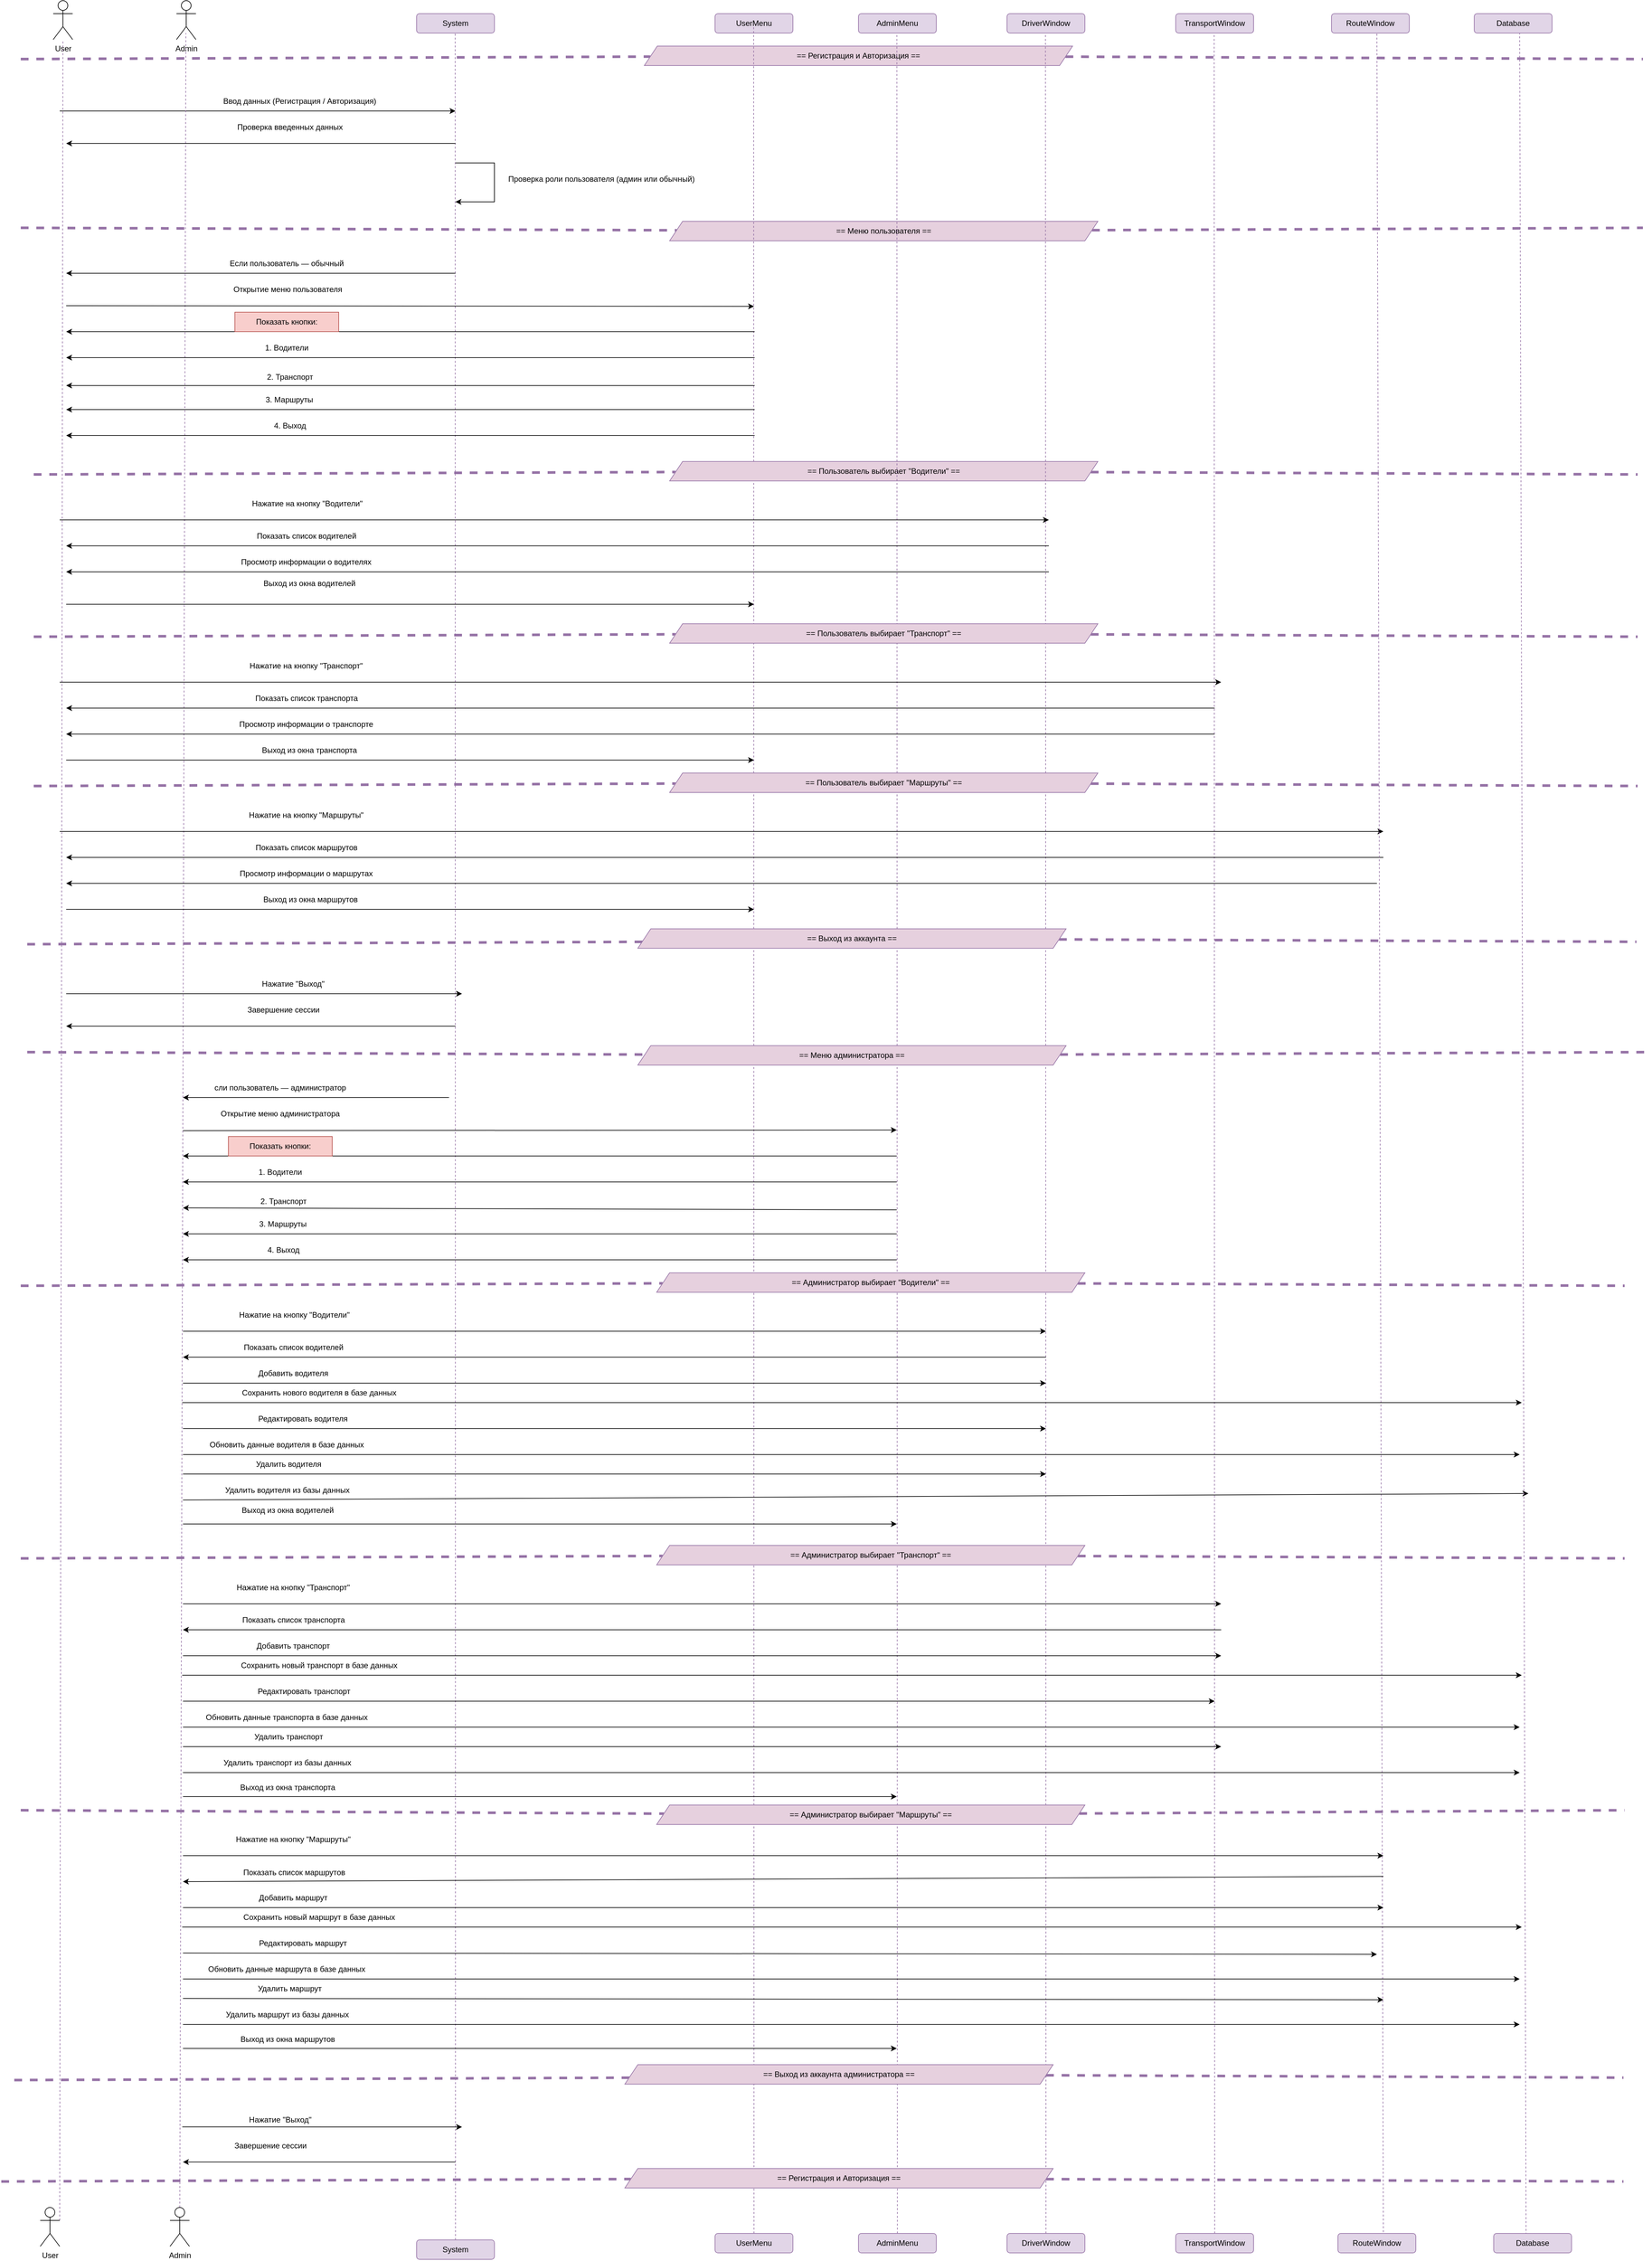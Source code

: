 <mxfile version="26.0.15">
  <diagram name="Страница — 1" id="p9aGxCSqjptMdr50f675">
    <mxGraphModel dx="4732" dy="3699" grid="1" gridSize="10" guides="1" tooltips="1" connect="1" arrows="1" fold="1" page="1" pageScale="1" pageWidth="827" pageHeight="1169" math="0" shadow="0">
      <root>
        <mxCell id="0" />
        <mxCell id="1" parent="0" />
        <mxCell id="tPsQbabGo925ckdTW9Yo-2" value="" style="endArrow=none;dashed=1;html=1;rounded=0;fillColor=#e1d5e7;strokeColor=#9673a6;strokeWidth=4;" edge="1" parent="1" source="tPsQbabGo925ckdTW9Yo-13">
          <mxGeometry width="50" height="50" relative="1" as="geometry">
            <mxPoint x="-50" y="80" as="sourcePoint" />
            <mxPoint x="2450" y="80" as="targetPoint" />
          </mxGeometry>
        </mxCell>
        <mxCell id="tPsQbabGo925ckdTW9Yo-3" value="User" style="shape=umlActor;verticalLabelPosition=bottom;verticalAlign=top;html=1;outlineConnect=0;" vertex="1" parent="1">
          <mxGeometry y="-10" width="30" height="60" as="geometry" />
        </mxCell>
        <mxCell id="tPsQbabGo925ckdTW9Yo-4" value="Admin" style="shape=umlActor;verticalLabelPosition=bottom;verticalAlign=top;html=1;outlineConnect=0;" vertex="1" parent="1">
          <mxGeometry x="190" y="-10" width="30" height="60" as="geometry" />
        </mxCell>
        <mxCell id="tPsQbabGo925ckdTW9Yo-5" value="System" style="rounded=1;whiteSpace=wrap;html=1;fillColor=#e1d5e7;strokeColor=#9673a6;" vertex="1" parent="1">
          <mxGeometry x="560" y="10" width="120" height="30" as="geometry" />
        </mxCell>
        <mxCell id="tPsQbabGo925ckdTW9Yo-6" value="RouteWindow" style="rounded=1;whiteSpace=wrap;html=1;fillColor=#e1d5e7;strokeColor=#9673a6;" vertex="1" parent="1">
          <mxGeometry x="1970" y="10" width="120" height="30" as="geometry" />
        </mxCell>
        <mxCell id="tPsQbabGo925ckdTW9Yo-7" value="Database" style="rounded=1;whiteSpace=wrap;html=1;fillColor=#e1d5e7;strokeColor=#9673a6;" vertex="1" parent="1">
          <mxGeometry x="2190" y="10" width="120" height="30" as="geometry" />
        </mxCell>
        <mxCell id="tPsQbabGo925ckdTW9Yo-8" value="TransportWindow" style="rounded=1;whiteSpace=wrap;html=1;fillColor=#e1d5e7;strokeColor=#9673a6;" vertex="1" parent="1">
          <mxGeometry x="1730" y="10" width="120" height="30" as="geometry" />
        </mxCell>
        <mxCell id="tPsQbabGo925ckdTW9Yo-9" value="DriverWindow" style="rounded=1;whiteSpace=wrap;html=1;fillColor=#e1d5e7;strokeColor=#9673a6;" vertex="1" parent="1">
          <mxGeometry x="1470" y="10" width="120" height="30" as="geometry" />
        </mxCell>
        <mxCell id="tPsQbabGo925ckdTW9Yo-10" value="AdminMenu" style="rounded=1;whiteSpace=wrap;html=1;fillColor=#e1d5e7;strokeColor=#9673a6;" vertex="1" parent="1">
          <mxGeometry x="1241" y="10" width="120" height="30" as="geometry" />
        </mxCell>
        <mxCell id="tPsQbabGo925ckdTW9Yo-11" value="UserMenu" style="rounded=1;whiteSpace=wrap;html=1;fillColor=#e1d5e7;strokeColor=#9673a6;" vertex="1" parent="1">
          <mxGeometry x="1020" y="10" width="120" height="30" as="geometry" />
        </mxCell>
        <mxCell id="tPsQbabGo925ckdTW9Yo-14" value="" style="endArrow=none;dashed=1;html=1;rounded=0;fillColor=#e1d5e7;strokeColor=#9673a6;strokeWidth=4;" edge="1" parent="1" target="tPsQbabGo925ckdTW9Yo-13">
          <mxGeometry width="50" height="50" relative="1" as="geometry">
            <mxPoint x="-50" y="80" as="sourcePoint" />
            <mxPoint x="2450" y="80" as="targetPoint" />
          </mxGeometry>
        </mxCell>
        <mxCell id="tPsQbabGo925ckdTW9Yo-13" value="&lt;div&gt;&lt;span style=&quot;background-color: transparent; color: light-dark(rgb(0, 0, 0), rgb(255, 255, 255));&quot;&gt;== Регистрация и Авторизация ==&lt;/span&gt;&lt;/div&gt;" style="shape=parallelogram;perimeter=parallelogramPerimeter;whiteSpace=wrap;html=1;fixedSize=1;fillColor=#E6D0DE;strokeColor=#9673a6;" vertex="1" parent="1">
          <mxGeometry x="911" y="60" width="660" height="30" as="geometry" />
        </mxCell>
        <mxCell id="tPsQbabGo925ckdTW9Yo-15" value="" style="endArrow=classic;html=1;rounded=0;" edge="1" parent="1">
          <mxGeometry width="50" height="50" relative="1" as="geometry">
            <mxPoint x="10" y="160" as="sourcePoint" />
            <mxPoint x="620" y="160" as="targetPoint" />
          </mxGeometry>
        </mxCell>
        <mxCell id="tPsQbabGo925ckdTW9Yo-16" value="Ввод данных (Регистрация / Авторизация)" style="text;html=1;align=center;verticalAlign=middle;whiteSpace=wrap;rounded=0;" vertex="1" parent="1">
          <mxGeometry x="220" y="130" width="320" height="30" as="geometry" />
        </mxCell>
        <mxCell id="tPsQbabGo925ckdTW9Yo-17" value="" style="endArrow=none;dashed=1;html=1;rounded=0;strokeWidth=1;fillColor=#e1d5e7;strokeColor=#9673a6;exitX=1;exitY=0.333;exitDx=0;exitDy=0;exitPerimeter=0;" edge="1" parent="1" source="tPsQbabGo925ckdTW9Yo-192" target="tPsQbabGo925ckdTW9Yo-3">
          <mxGeometry width="50" height="50" relative="1" as="geometry">
            <mxPoint x="15" y="2240" as="sourcePoint" />
            <mxPoint x="10" y="110" as="targetPoint" />
          </mxGeometry>
        </mxCell>
        <mxCell id="tPsQbabGo925ckdTW9Yo-18" value="" style="endArrow=none;dashed=1;html=1;rounded=0;strokeWidth=1;fillColor=#e1d5e7;strokeColor=#9673a6;" edge="1" parent="1" source="tPsQbabGo925ckdTW9Yo-193">
          <mxGeometry width="50" height="50" relative="1" as="geometry">
            <mxPoint x="200" y="3311.818" as="sourcePoint" />
            <mxPoint x="204.5" y="40" as="targetPoint" />
          </mxGeometry>
        </mxCell>
        <mxCell id="tPsQbabGo925ckdTW9Yo-19" value="" style="endArrow=none;dashed=1;html=1;rounded=0;strokeWidth=1;fillColor=#e1d5e7;strokeColor=#9673a6;exitX=0.5;exitY=1;exitDx=0;exitDy=0;" edge="1" parent="1" source="tPsQbabGo925ckdTW9Yo-194">
          <mxGeometry width="50" height="50" relative="1" as="geometry">
            <mxPoint x="620" y="3542.727" as="sourcePoint" />
            <mxPoint x="619.5" y="40" as="targetPoint" />
          </mxGeometry>
        </mxCell>
        <mxCell id="tPsQbabGo925ckdTW9Yo-20" value="" style="endArrow=classic;html=1;rounded=0;" edge="1" parent="1">
          <mxGeometry width="50" height="50" relative="1" as="geometry">
            <mxPoint x="620" y="210" as="sourcePoint" />
            <mxPoint x="20" y="210" as="targetPoint" />
          </mxGeometry>
        </mxCell>
        <mxCell id="tPsQbabGo925ckdTW9Yo-21" value="Проверка введенных данных" style="text;html=1;align=center;verticalAlign=middle;whiteSpace=wrap;rounded=0;" vertex="1" parent="1">
          <mxGeometry x="250" y="170" width="230" height="30" as="geometry" />
        </mxCell>
        <mxCell id="tPsQbabGo925ckdTW9Yo-22" value="" style="endArrow=classic;html=1;rounded=0;" edge="1" parent="1">
          <mxGeometry width="50" height="50" relative="1" as="geometry">
            <mxPoint x="620" y="240" as="sourcePoint" />
            <mxPoint x="620" y="300" as="targetPoint" />
            <Array as="points">
              <mxPoint x="680" y="240" />
              <mxPoint x="680" y="300" />
            </Array>
          </mxGeometry>
        </mxCell>
        <mxCell id="tPsQbabGo925ckdTW9Yo-23" value="Проверка роли пользователя (админ или обычный)" style="text;html=1;align=center;verticalAlign=middle;whiteSpace=wrap;rounded=0;" vertex="1" parent="1">
          <mxGeometry x="680" y="250" width="330" height="30" as="geometry" />
        </mxCell>
        <mxCell id="tPsQbabGo925ckdTW9Yo-24" value="" style="endArrow=none;dashed=1;html=1;rounded=0;fillColor=#e1d5e7;strokeColor=#9673a6;strokeWidth=4;" edge="1" parent="1" source="tPsQbabGo925ckdTW9Yo-25">
          <mxGeometry width="50" height="50" relative="1" as="geometry">
            <mxPoint x="-50" y="340" as="sourcePoint" />
            <mxPoint x="2450" y="340" as="targetPoint" />
          </mxGeometry>
        </mxCell>
        <mxCell id="tPsQbabGo925ckdTW9Yo-27" value="" style="endArrow=none;dashed=1;html=1;rounded=0;fillColor=#e1d5e7;strokeColor=#9673a6;strokeWidth=4;" edge="1" parent="1" target="tPsQbabGo925ckdTW9Yo-25">
          <mxGeometry width="50" height="50" relative="1" as="geometry">
            <mxPoint x="-50" y="340" as="sourcePoint" />
            <mxPoint x="2450" y="340" as="targetPoint" />
          </mxGeometry>
        </mxCell>
        <mxCell id="tPsQbabGo925ckdTW9Yo-25" value="== Меню пользователя ==" style="shape=parallelogram;perimeter=parallelogramPerimeter;whiteSpace=wrap;html=1;fixedSize=1;fillColor=#E6D0DE;strokeColor=#9673a6;" vertex="1" parent="1">
          <mxGeometry x="950" y="330" width="660" height="30" as="geometry" />
        </mxCell>
        <mxCell id="tPsQbabGo925ckdTW9Yo-28" value="Если пользователь — обычный" style="text;html=1;align=center;verticalAlign=middle;whiteSpace=wrap;rounded=0;" vertex="1" parent="1">
          <mxGeometry x="250" y="380" width="220" height="30" as="geometry" />
        </mxCell>
        <mxCell id="tPsQbabGo925ckdTW9Yo-29" value="" style="endArrow=classic;html=1;rounded=0;" edge="1" parent="1">
          <mxGeometry width="50" height="50" relative="1" as="geometry">
            <mxPoint x="620" y="410" as="sourcePoint" />
            <mxPoint x="20" y="410" as="targetPoint" />
          </mxGeometry>
        </mxCell>
        <mxCell id="tPsQbabGo925ckdTW9Yo-30" value="" style="endArrow=classic;html=1;rounded=0;" edge="1" parent="1">
          <mxGeometry width="50" height="50" relative="1" as="geometry">
            <mxPoint x="20" y="460" as="sourcePoint" />
            <mxPoint x="1080" y="461" as="targetPoint" />
          </mxGeometry>
        </mxCell>
        <mxCell id="tPsQbabGo925ckdTW9Yo-31" value="" style="endArrow=none;dashed=1;html=1;rounded=0;strokeWidth=1;fillColor=#e1d5e7;strokeColor=#9673a6;" edge="1" parent="1" source="tPsQbabGo925ckdTW9Yo-200">
          <mxGeometry width="50" height="50" relative="1" as="geometry">
            <mxPoint x="1080" y="4163.636" as="sourcePoint" />
            <mxPoint x="1079.5" y="30" as="targetPoint" />
          </mxGeometry>
        </mxCell>
        <mxCell id="tPsQbabGo925ckdTW9Yo-32" value="&amp;nbsp;Открытие меню пользователя" style="text;html=1;align=center;verticalAlign=middle;whiteSpace=wrap;rounded=0;" vertex="1" parent="1">
          <mxGeometry x="240" y="420" width="240" height="30" as="geometry" />
        </mxCell>
        <mxCell id="tPsQbabGo925ckdTW9Yo-33" value="" style="endArrow=classic;html=1;rounded=0;" edge="1" parent="1">
          <mxGeometry width="50" height="50" relative="1" as="geometry">
            <mxPoint x="1081" y="500" as="sourcePoint" />
            <mxPoint x="20" y="500" as="targetPoint" />
          </mxGeometry>
        </mxCell>
        <mxCell id="tPsQbabGo925ckdTW9Yo-34" value="" style="endArrow=classic;html=1;rounded=0;" edge="1" parent="1">
          <mxGeometry width="50" height="50" relative="1" as="geometry">
            <mxPoint x="1081" y="540" as="sourcePoint" />
            <mxPoint x="20" y="540" as="targetPoint" />
          </mxGeometry>
        </mxCell>
        <mxCell id="tPsQbabGo925ckdTW9Yo-35" value="" style="endArrow=classic;html=1;rounded=0;" edge="1" parent="1">
          <mxGeometry width="50" height="50" relative="1" as="geometry">
            <mxPoint x="1081" y="583" as="sourcePoint" />
            <mxPoint x="20" y="583" as="targetPoint" />
          </mxGeometry>
        </mxCell>
        <mxCell id="tPsQbabGo925ckdTW9Yo-36" value="" style="endArrow=classic;html=1;rounded=0;" edge="1" parent="1">
          <mxGeometry width="50" height="50" relative="1" as="geometry">
            <mxPoint x="1081" y="620" as="sourcePoint" />
            <mxPoint x="20" y="620" as="targetPoint" />
          </mxGeometry>
        </mxCell>
        <mxCell id="tPsQbabGo925ckdTW9Yo-37" value="" style="endArrow=classic;html=1;rounded=0;" edge="1" parent="1">
          <mxGeometry width="50" height="50" relative="1" as="geometry">
            <mxPoint x="1081" y="660" as="sourcePoint" />
            <mxPoint x="20" y="660" as="targetPoint" />
          </mxGeometry>
        </mxCell>
        <mxCell id="tPsQbabGo925ckdTW9Yo-38" value="Показать кнопки:" style="text;html=1;align=center;verticalAlign=middle;whiteSpace=wrap;rounded=0;fillColor=#f8cecc;strokeColor=#b85450;" vertex="1" parent="1">
          <mxGeometry x="280" y="470" width="160" height="30" as="geometry" />
        </mxCell>
        <mxCell id="tPsQbabGo925ckdTW9Yo-39" value="1. Водители" style="text;html=1;align=center;verticalAlign=middle;whiteSpace=wrap;rounded=0;" vertex="1" parent="1">
          <mxGeometry x="295" y="510" width="130" height="30" as="geometry" />
        </mxCell>
        <mxCell id="tPsQbabGo925ckdTW9Yo-40" value="2. Транспорт" style="text;html=1;align=center;verticalAlign=middle;whiteSpace=wrap;rounded=0;" vertex="1" parent="1">
          <mxGeometry x="305" y="555" width="120" height="30" as="geometry" />
        </mxCell>
        <mxCell id="tPsQbabGo925ckdTW9Yo-41" value="3. Маршруты" style="text;html=1;align=center;verticalAlign=middle;whiteSpace=wrap;rounded=0;" vertex="1" parent="1">
          <mxGeometry x="314" y="590" width="100" height="30" as="geometry" />
        </mxCell>
        <mxCell id="tPsQbabGo925ckdTW9Yo-42" value="4. Выход" style="text;html=1;align=center;verticalAlign=middle;whiteSpace=wrap;rounded=0;" vertex="1" parent="1">
          <mxGeometry x="315" y="630" width="100" height="30" as="geometry" />
        </mxCell>
        <mxCell id="tPsQbabGo925ckdTW9Yo-43" value="" style="endArrow=none;dashed=1;html=1;rounded=0;fillColor=#e1d5e7;strokeColor=#9673a6;strokeWidth=4;" edge="1" parent="1" source="tPsQbabGo925ckdTW9Yo-44">
          <mxGeometry width="50" height="50" relative="1" as="geometry">
            <mxPoint x="-30" y="720" as="sourcePoint" />
            <mxPoint x="2441.818" y="720" as="targetPoint" />
          </mxGeometry>
        </mxCell>
        <mxCell id="tPsQbabGo925ckdTW9Yo-45" value="" style="endArrow=none;dashed=1;html=1;rounded=0;fillColor=#e1d5e7;strokeColor=#9673a6;strokeWidth=4;" edge="1" parent="1" target="tPsQbabGo925ckdTW9Yo-44">
          <mxGeometry width="50" height="50" relative="1" as="geometry">
            <mxPoint x="-30" y="720" as="sourcePoint" />
            <mxPoint x="2441.818" y="720" as="targetPoint" />
          </mxGeometry>
        </mxCell>
        <mxCell id="tPsQbabGo925ckdTW9Yo-44" value="== Пользователь выбирает &quot;Водители&quot; ==" style="shape=parallelogram;perimeter=parallelogramPerimeter;whiteSpace=wrap;html=1;fixedSize=1;fillColor=#E6D0DE;strokeColor=#9673a6;" vertex="1" parent="1">
          <mxGeometry x="950" y="700" width="660" height="30" as="geometry" />
        </mxCell>
        <mxCell id="tPsQbabGo925ckdTW9Yo-46" value="" style="endArrow=none;dashed=1;html=1;rounded=0;strokeWidth=1;fillColor=#e1d5e7;strokeColor=#9673a6;" edge="1" parent="1" source="tPsQbabGo925ckdTW9Yo-198">
          <mxGeometry width="50" height="50" relative="1" as="geometry">
            <mxPoint x="1529" y="3460" as="sourcePoint" />
            <mxPoint x="1529.23" y="40" as="targetPoint" />
          </mxGeometry>
        </mxCell>
        <mxCell id="tPsQbabGo925ckdTW9Yo-47" value="" style="endArrow=none;dashed=1;html=1;rounded=0;strokeWidth=1;fillColor=#e1d5e7;strokeColor=#9673a6;" edge="1" parent="1" source="tPsQbabGo925ckdTW9Yo-199">
          <mxGeometry width="50" height="50" relative="1" as="geometry">
            <mxPoint x="1300" y="3450" as="sourcePoint" />
            <mxPoint x="1300.23" y="40" as="targetPoint" />
          </mxGeometry>
        </mxCell>
        <mxCell id="tPsQbabGo925ckdTW9Yo-48" value="" style="endArrow=none;dashed=1;html=1;rounded=0;strokeWidth=1;fillColor=#e1d5e7;strokeColor=#9673a6;" edge="1" parent="1" source="tPsQbabGo925ckdTW9Yo-197">
          <mxGeometry width="50" height="50" relative="1" as="geometry">
            <mxPoint x="1800" y="3434" as="sourcePoint" />
            <mxPoint x="1789.23" y="40" as="targetPoint" />
          </mxGeometry>
        </mxCell>
        <mxCell id="tPsQbabGo925ckdTW9Yo-49" value="" style="endArrow=classic;html=1;rounded=0;" edge="1" parent="1">
          <mxGeometry width="50" height="50" relative="1" as="geometry">
            <mxPoint x="10" y="790" as="sourcePoint" />
            <mxPoint x="1534.444" y="790" as="targetPoint" />
          </mxGeometry>
        </mxCell>
        <mxCell id="tPsQbabGo925ckdTW9Yo-50" value="&amp;nbsp;Нажатие на кнопку &quot;Водители&quot;" style="text;html=1;align=center;verticalAlign=middle;whiteSpace=wrap;rounded=0;" vertex="1" parent="1">
          <mxGeometry x="280" y="750" width="220" height="30" as="geometry" />
        </mxCell>
        <mxCell id="tPsQbabGo925ckdTW9Yo-52" value="" style="endArrow=classic;html=1;rounded=0;" edge="1" parent="1">
          <mxGeometry width="50" height="50" relative="1" as="geometry">
            <mxPoint x="1534.444" y="830" as="sourcePoint" />
            <mxPoint x="20" y="830" as="targetPoint" />
          </mxGeometry>
        </mxCell>
        <mxCell id="tPsQbabGo925ckdTW9Yo-53" value="" style="endArrow=classic;html=1;rounded=0;" edge="1" parent="1">
          <mxGeometry width="50" height="50" relative="1" as="geometry">
            <mxPoint x="1534.444" y="870" as="sourcePoint" />
            <mxPoint x="20" y="870" as="targetPoint" />
          </mxGeometry>
        </mxCell>
        <mxCell id="tPsQbabGo925ckdTW9Yo-54" value="Показать список водителей" style="text;html=1;align=center;verticalAlign=middle;whiteSpace=wrap;rounded=0;" vertex="1" parent="1">
          <mxGeometry x="297.5" y="800" width="185" height="30" as="geometry" />
        </mxCell>
        <mxCell id="tPsQbabGo925ckdTW9Yo-55" value="Просмотр информации о водителях" style="text;html=1;align=center;verticalAlign=middle;whiteSpace=wrap;rounded=0;" vertex="1" parent="1">
          <mxGeometry x="251.25" y="840" width="277.5" height="30" as="geometry" />
        </mxCell>
        <mxCell id="tPsQbabGo925ckdTW9Yo-56" value="" style="endArrow=classic;html=1;rounded=0;" edge="1" parent="1">
          <mxGeometry width="50" height="50" relative="1" as="geometry">
            <mxPoint x="20" y="920" as="sourcePoint" />
            <mxPoint x="1080" y="920" as="targetPoint" />
          </mxGeometry>
        </mxCell>
        <mxCell id="tPsQbabGo925ckdTW9Yo-57" value="&lt;div&gt;Выход из окна водителей&lt;/div&gt;&lt;div&gt;&lt;br&gt;&lt;/div&gt;" style="text;html=1;align=center;verticalAlign=middle;whiteSpace=wrap;rounded=0;" vertex="1" parent="1">
          <mxGeometry x="310" y="880" width="170" height="30" as="geometry" />
        </mxCell>
        <mxCell id="tPsQbabGo925ckdTW9Yo-58" value="" style="endArrow=none;dashed=1;html=1;rounded=0;fillColor=#e1d5e7;strokeColor=#9673a6;strokeWidth=4;" edge="1" parent="1" source="tPsQbabGo925ckdTW9Yo-60">
          <mxGeometry width="50" height="50" relative="1" as="geometry">
            <mxPoint x="-30" y="970" as="sourcePoint" />
            <mxPoint x="2441.818" y="970" as="targetPoint" />
          </mxGeometry>
        </mxCell>
        <mxCell id="tPsQbabGo925ckdTW9Yo-59" value="" style="endArrow=none;dashed=1;html=1;rounded=0;fillColor=#e1d5e7;strokeColor=#9673a6;strokeWidth=4;" edge="1" parent="1" target="tPsQbabGo925ckdTW9Yo-60">
          <mxGeometry width="50" height="50" relative="1" as="geometry">
            <mxPoint x="-30" y="970" as="sourcePoint" />
            <mxPoint x="2441.818" y="970" as="targetPoint" />
          </mxGeometry>
        </mxCell>
        <mxCell id="tPsQbabGo925ckdTW9Yo-60" value="== Пользователь выбирает &quot;Транспорт&quot; ==" style="shape=parallelogram;perimeter=parallelogramPerimeter;whiteSpace=wrap;html=1;fixedSize=1;fillColor=#E6D0DE;strokeColor=#9673a6;" vertex="1" parent="1">
          <mxGeometry x="950" y="950" width="660" height="30" as="geometry" />
        </mxCell>
        <mxCell id="tPsQbabGo925ckdTW9Yo-61" value="" style="endArrow=classic;html=1;rounded=0;" edge="1" parent="1">
          <mxGeometry width="50" height="50" relative="1" as="geometry">
            <mxPoint x="10" y="1040" as="sourcePoint" />
            <mxPoint x="1800" y="1040" as="targetPoint" />
          </mxGeometry>
        </mxCell>
        <mxCell id="tPsQbabGo925ckdTW9Yo-62" value="Нажатие на кнопку &quot;Транспорт&quot;" style="text;html=1;align=center;verticalAlign=middle;whiteSpace=wrap;rounded=0;" vertex="1" parent="1">
          <mxGeometry x="280" y="1000" width="220" height="30" as="geometry" />
        </mxCell>
        <mxCell id="tPsQbabGo925ckdTW9Yo-63" value="" style="endArrow=classic;html=1;rounded=0;" edge="1" parent="1">
          <mxGeometry width="50" height="50" relative="1" as="geometry">
            <mxPoint x="1790" y="1080" as="sourcePoint" />
            <mxPoint x="20" y="1080" as="targetPoint" />
          </mxGeometry>
        </mxCell>
        <mxCell id="tPsQbabGo925ckdTW9Yo-64" value="" style="endArrow=classic;html=1;rounded=0;" edge="1" parent="1">
          <mxGeometry width="50" height="50" relative="1" as="geometry">
            <mxPoint x="1790" y="1120" as="sourcePoint" />
            <mxPoint x="20" y="1120" as="targetPoint" />
          </mxGeometry>
        </mxCell>
        <mxCell id="tPsQbabGo925ckdTW9Yo-65" value="Показать список транспорта" style="text;html=1;align=center;verticalAlign=middle;whiteSpace=wrap;rounded=0;" vertex="1" parent="1">
          <mxGeometry x="297.5" y="1050" width="185" height="30" as="geometry" />
        </mxCell>
        <mxCell id="tPsQbabGo925ckdTW9Yo-66" value="Просмотр информации о транспорте" style="text;html=1;align=center;verticalAlign=middle;whiteSpace=wrap;rounded=0;" vertex="1" parent="1">
          <mxGeometry x="251.25" y="1090" width="277.5" height="30" as="geometry" />
        </mxCell>
        <mxCell id="tPsQbabGo925ckdTW9Yo-67" value="" style="endArrow=classic;html=1;rounded=0;" edge="1" parent="1">
          <mxGeometry width="50" height="50" relative="1" as="geometry">
            <mxPoint x="20" y="1160" as="sourcePoint" />
            <mxPoint x="1080" y="1160" as="targetPoint" />
          </mxGeometry>
        </mxCell>
        <mxCell id="tPsQbabGo925ckdTW9Yo-68" value="&lt;div&gt;Выход из окна транспорта&lt;/div&gt;" style="text;html=1;align=center;verticalAlign=middle;whiteSpace=wrap;rounded=0;" vertex="1" parent="1">
          <mxGeometry x="310" y="1130" width="170" height="30" as="geometry" />
        </mxCell>
        <mxCell id="tPsQbabGo925ckdTW9Yo-80" value="" style="endArrow=none;dashed=1;html=1;rounded=0;fillColor=#e1d5e7;strokeColor=#9673a6;strokeWidth=4;" edge="1" parent="1" source="tPsQbabGo925ckdTW9Yo-82">
          <mxGeometry width="50" height="50" relative="1" as="geometry">
            <mxPoint x="-30" y="1200" as="sourcePoint" />
            <mxPoint x="2441.818" y="1200" as="targetPoint" />
          </mxGeometry>
        </mxCell>
        <mxCell id="tPsQbabGo925ckdTW9Yo-81" value="" style="endArrow=none;dashed=1;html=1;rounded=0;fillColor=#e1d5e7;strokeColor=#9673a6;strokeWidth=4;" edge="1" parent="1" target="tPsQbabGo925ckdTW9Yo-82">
          <mxGeometry width="50" height="50" relative="1" as="geometry">
            <mxPoint x="-30" y="1200" as="sourcePoint" />
            <mxPoint x="2441.818" y="1200" as="targetPoint" />
          </mxGeometry>
        </mxCell>
        <mxCell id="tPsQbabGo925ckdTW9Yo-82" value="== Пользователь выбирает &quot;Маршруты&quot; ==" style="shape=parallelogram;perimeter=parallelogramPerimeter;whiteSpace=wrap;html=1;fixedSize=1;fillColor=#E6D0DE;strokeColor=#9673a6;" vertex="1" parent="1">
          <mxGeometry x="950" y="1180" width="660" height="30" as="geometry" />
        </mxCell>
        <mxCell id="tPsQbabGo925ckdTW9Yo-83" value="" style="endArrow=classic;html=1;rounded=0;" edge="1" parent="1">
          <mxGeometry width="50" height="50" relative="1" as="geometry">
            <mxPoint x="10" y="1270" as="sourcePoint" />
            <mxPoint x="2050" y="1270" as="targetPoint" />
          </mxGeometry>
        </mxCell>
        <mxCell id="tPsQbabGo925ckdTW9Yo-84" value="Нажатие на кнопку &quot;Маршруты&quot;" style="text;html=1;align=center;verticalAlign=middle;whiteSpace=wrap;rounded=0;" vertex="1" parent="1">
          <mxGeometry x="280" y="1230" width="220" height="30" as="geometry" />
        </mxCell>
        <mxCell id="tPsQbabGo925ckdTW9Yo-85" value="" style="endArrow=classic;html=1;rounded=0;" edge="1" parent="1">
          <mxGeometry width="50" height="50" relative="1" as="geometry">
            <mxPoint x="2050" y="1310" as="sourcePoint" />
            <mxPoint x="20" y="1310" as="targetPoint" />
          </mxGeometry>
        </mxCell>
        <mxCell id="tPsQbabGo925ckdTW9Yo-86" value="" style="endArrow=classic;html=1;rounded=0;" edge="1" parent="1">
          <mxGeometry width="50" height="50" relative="1" as="geometry">
            <mxPoint x="2040" y="1350" as="sourcePoint" />
            <mxPoint x="20" y="1350" as="targetPoint" />
          </mxGeometry>
        </mxCell>
        <mxCell id="tPsQbabGo925ckdTW9Yo-87" value="Показать список маршрутов" style="text;html=1;align=center;verticalAlign=middle;whiteSpace=wrap;rounded=0;" vertex="1" parent="1">
          <mxGeometry x="297.5" y="1280" width="185" height="30" as="geometry" />
        </mxCell>
        <mxCell id="tPsQbabGo925ckdTW9Yo-88" value="Просмотр информации о маршрутах" style="text;html=1;align=center;verticalAlign=middle;whiteSpace=wrap;rounded=0;" vertex="1" parent="1">
          <mxGeometry x="251.25" y="1320" width="277.5" height="30" as="geometry" />
        </mxCell>
        <mxCell id="tPsQbabGo925ckdTW9Yo-89" value="" style="endArrow=classic;html=1;rounded=0;" edge="1" parent="1">
          <mxGeometry width="50" height="50" relative="1" as="geometry">
            <mxPoint x="20" y="1390" as="sourcePoint" />
            <mxPoint x="1080" y="1390" as="targetPoint" />
          </mxGeometry>
        </mxCell>
        <mxCell id="tPsQbabGo925ckdTW9Yo-90" value="&lt;div&gt;&amp;nbsp;Выход из окна маршрутов&lt;/div&gt;" style="text;html=1;align=center;verticalAlign=middle;whiteSpace=wrap;rounded=0;" vertex="1" parent="1">
          <mxGeometry x="310" y="1360" width="170" height="30" as="geometry" />
        </mxCell>
        <mxCell id="tPsQbabGo925ckdTW9Yo-91" value="" style="endArrow=none;dashed=1;html=1;rounded=0;strokeWidth=1;fillColor=#e1d5e7;strokeColor=#9673a6;" edge="1" parent="1">
          <mxGeometry width="50" height="50" relative="1" as="geometry">
            <mxPoint x="2050" y="3428" as="sourcePoint" />
            <mxPoint x="2040" y="40" as="targetPoint" />
          </mxGeometry>
        </mxCell>
        <mxCell id="tPsQbabGo925ckdTW9Yo-92" value="" style="endArrow=none;dashed=1;html=1;rounded=0;fillColor=#e1d5e7;strokeColor=#9673a6;strokeWidth=4;" edge="1" parent="1" source="tPsQbabGo925ckdTW9Yo-94">
          <mxGeometry width="50" height="50" relative="1" as="geometry">
            <mxPoint x="-60" y="1440" as="sourcePoint" />
            <mxPoint x="2440" y="1440" as="targetPoint" />
          </mxGeometry>
        </mxCell>
        <mxCell id="tPsQbabGo925ckdTW9Yo-93" value="" style="endArrow=none;dashed=1;html=1;rounded=0;fillColor=#e1d5e7;strokeColor=#9673a6;strokeWidth=4;" edge="1" parent="1">
          <mxGeometry width="50" height="50" relative="1" as="geometry">
            <mxPoint x="-40" y="1443.76" as="sourcePoint" />
            <mxPoint x="930.172" y="1440.003" as="targetPoint" />
          </mxGeometry>
        </mxCell>
        <mxCell id="tPsQbabGo925ckdTW9Yo-94" value="== Выход из аккаунта ==" style="shape=parallelogram;perimeter=parallelogramPerimeter;whiteSpace=wrap;html=1;fixedSize=1;fillColor=#E6D0DE;strokeColor=#9673a6;" vertex="1" parent="1">
          <mxGeometry x="901" y="1420" width="660" height="30" as="geometry" />
        </mxCell>
        <mxCell id="tPsQbabGo925ckdTW9Yo-95" value="" style="endArrow=classic;html=1;rounded=0;" edge="1" parent="1">
          <mxGeometry width="50" height="50" relative="1" as="geometry">
            <mxPoint x="20" y="1520" as="sourcePoint" />
            <mxPoint x="630" y="1520" as="targetPoint" />
          </mxGeometry>
        </mxCell>
        <mxCell id="tPsQbabGo925ckdTW9Yo-96" value="Нажатие &quot;Выход&quot;" style="text;html=1;align=center;verticalAlign=middle;whiteSpace=wrap;rounded=0;" vertex="1" parent="1">
          <mxGeometry x="210" y="1490" width="320" height="30" as="geometry" />
        </mxCell>
        <mxCell id="tPsQbabGo925ckdTW9Yo-97" value="" style="endArrow=classic;html=1;rounded=0;" edge="1" parent="1">
          <mxGeometry width="50" height="50" relative="1" as="geometry">
            <mxPoint x="620" y="1570" as="sourcePoint" />
            <mxPoint x="20" y="1570" as="targetPoint" />
          </mxGeometry>
        </mxCell>
        <mxCell id="tPsQbabGo925ckdTW9Yo-98" value="Завершение сессии" style="text;html=1;align=center;verticalAlign=middle;whiteSpace=wrap;rounded=0;" vertex="1" parent="1">
          <mxGeometry x="240" y="1530" width="230" height="30" as="geometry" />
        </mxCell>
        <mxCell id="tPsQbabGo925ckdTW9Yo-99" value="" style="endArrow=none;dashed=1;html=1;rounded=0;fillColor=#e1d5e7;strokeColor=#9673a6;strokeWidth=4;" edge="1" parent="1" source="tPsQbabGo925ckdTW9Yo-101">
          <mxGeometry width="50" height="50" relative="1" as="geometry">
            <mxPoint x="-40" y="1610" as="sourcePoint" />
            <mxPoint x="2460" y="1610" as="targetPoint" />
          </mxGeometry>
        </mxCell>
        <mxCell id="tPsQbabGo925ckdTW9Yo-100" value="" style="endArrow=none;dashed=1;html=1;rounded=0;fillColor=#e1d5e7;strokeColor=#9673a6;strokeWidth=4;" edge="1" parent="1" target="tPsQbabGo925ckdTW9Yo-101">
          <mxGeometry width="50" height="50" relative="1" as="geometry">
            <mxPoint x="-40" y="1610" as="sourcePoint" />
            <mxPoint x="2460" y="1610" as="targetPoint" />
          </mxGeometry>
        </mxCell>
        <mxCell id="tPsQbabGo925ckdTW9Yo-101" value="== Меню администратора ==" style="shape=parallelogram;perimeter=parallelogramPerimeter;whiteSpace=wrap;html=1;fixedSize=1;fillColor=#E6D0DE;strokeColor=#9673a6;" vertex="1" parent="1">
          <mxGeometry x="901" y="1600" width="660" height="30" as="geometry" />
        </mxCell>
        <mxCell id="tPsQbabGo925ckdTW9Yo-102" value="сли пользователь — администратор" style="text;html=1;align=center;verticalAlign=middle;whiteSpace=wrap;rounded=0;" vertex="1" parent="1">
          <mxGeometry x="240" y="1650" width="220" height="30" as="geometry" />
        </mxCell>
        <mxCell id="tPsQbabGo925ckdTW9Yo-103" value="" style="endArrow=classic;html=1;rounded=0;" edge="1" parent="1">
          <mxGeometry width="50" height="50" relative="1" as="geometry">
            <mxPoint x="610" y="1680" as="sourcePoint" />
            <mxPoint x="200" y="1680" as="targetPoint" />
          </mxGeometry>
        </mxCell>
        <mxCell id="tPsQbabGo925ckdTW9Yo-104" value="" style="endArrow=classic;html=1;rounded=0;" edge="1" parent="1">
          <mxGeometry width="50" height="50" relative="1" as="geometry">
            <mxPoint x="200" y="1731" as="sourcePoint" />
            <mxPoint x="1300" y="1730" as="targetPoint" />
          </mxGeometry>
        </mxCell>
        <mxCell id="tPsQbabGo925ckdTW9Yo-105" value="Открытие меню администратора" style="text;html=1;align=center;verticalAlign=middle;whiteSpace=wrap;rounded=0;" vertex="1" parent="1">
          <mxGeometry x="230" y="1690" width="240" height="30" as="geometry" />
        </mxCell>
        <mxCell id="tPsQbabGo925ckdTW9Yo-106" value="" style="endArrow=classic;html=1;rounded=0;" edge="1" parent="1">
          <mxGeometry width="50" height="50" relative="1" as="geometry">
            <mxPoint x="1300" y="1770" as="sourcePoint" />
            <mxPoint x="200" y="1770" as="targetPoint" />
          </mxGeometry>
        </mxCell>
        <mxCell id="tPsQbabGo925ckdTW9Yo-107" value="" style="endArrow=classic;html=1;rounded=0;" edge="1" parent="1">
          <mxGeometry width="50" height="50" relative="1" as="geometry">
            <mxPoint x="1300" y="1810" as="sourcePoint" />
            <mxPoint x="200" y="1810" as="targetPoint" />
          </mxGeometry>
        </mxCell>
        <mxCell id="tPsQbabGo925ckdTW9Yo-108" value="" style="endArrow=classic;html=1;rounded=0;" edge="1" parent="1">
          <mxGeometry width="50" height="50" relative="1" as="geometry">
            <mxPoint x="1300" y="1853" as="sourcePoint" />
            <mxPoint x="200" y="1850" as="targetPoint" />
          </mxGeometry>
        </mxCell>
        <mxCell id="tPsQbabGo925ckdTW9Yo-109" value="" style="endArrow=classic;html=1;rounded=0;" edge="1" parent="1">
          <mxGeometry width="50" height="50" relative="1" as="geometry">
            <mxPoint x="1300" y="1890" as="sourcePoint" />
            <mxPoint x="200" y="1890" as="targetPoint" />
          </mxGeometry>
        </mxCell>
        <mxCell id="tPsQbabGo925ckdTW9Yo-110" value="" style="endArrow=classic;html=1;rounded=0;" edge="1" parent="1">
          <mxGeometry width="50" height="50" relative="1" as="geometry">
            <mxPoint x="1300" y="1930" as="sourcePoint" />
            <mxPoint x="200" y="1930" as="targetPoint" />
          </mxGeometry>
        </mxCell>
        <mxCell id="tPsQbabGo925ckdTW9Yo-111" value="Показать кнопки:" style="text;html=1;align=center;verticalAlign=middle;whiteSpace=wrap;rounded=0;fillColor=#f8cecc;strokeColor=#b85450;" vertex="1" parent="1">
          <mxGeometry x="270" y="1740" width="160" height="30" as="geometry" />
        </mxCell>
        <mxCell id="tPsQbabGo925ckdTW9Yo-112" value="1. Водители" style="text;html=1;align=center;verticalAlign=middle;whiteSpace=wrap;rounded=0;" vertex="1" parent="1">
          <mxGeometry x="285" y="1780" width="130" height="30" as="geometry" />
        </mxCell>
        <mxCell id="tPsQbabGo925ckdTW9Yo-113" value="2. Транспорт" style="text;html=1;align=center;verticalAlign=middle;whiteSpace=wrap;rounded=0;" vertex="1" parent="1">
          <mxGeometry x="295" y="1825" width="120" height="30" as="geometry" />
        </mxCell>
        <mxCell id="tPsQbabGo925ckdTW9Yo-114" value="3. Маршруты" style="text;html=1;align=center;verticalAlign=middle;whiteSpace=wrap;rounded=0;" vertex="1" parent="1">
          <mxGeometry x="304" y="1860" width="100" height="30" as="geometry" />
        </mxCell>
        <mxCell id="tPsQbabGo925ckdTW9Yo-115" value="4. Выход" style="text;html=1;align=center;verticalAlign=middle;whiteSpace=wrap;rounded=0;" vertex="1" parent="1">
          <mxGeometry x="305" y="1900" width="100" height="30" as="geometry" />
        </mxCell>
        <mxCell id="tPsQbabGo925ckdTW9Yo-116" value="" style="endArrow=none;dashed=1;html=1;rounded=0;fillColor=#e1d5e7;strokeColor=#9673a6;strokeWidth=4;" edge="1" parent="1" source="tPsQbabGo925ckdTW9Yo-118">
          <mxGeometry width="50" height="50" relative="1" as="geometry">
            <mxPoint x="-50" y="1970" as="sourcePoint" />
            <mxPoint x="2421.818" y="1970" as="targetPoint" />
          </mxGeometry>
        </mxCell>
        <mxCell id="tPsQbabGo925ckdTW9Yo-117" value="" style="endArrow=none;dashed=1;html=1;rounded=0;fillColor=#e1d5e7;strokeColor=#9673a6;strokeWidth=4;" edge="1" parent="1" target="tPsQbabGo925ckdTW9Yo-118">
          <mxGeometry width="50" height="50" relative="1" as="geometry">
            <mxPoint x="-50" y="1970" as="sourcePoint" />
            <mxPoint x="2421.818" y="1970" as="targetPoint" />
          </mxGeometry>
        </mxCell>
        <mxCell id="tPsQbabGo925ckdTW9Yo-118" value="== Администратор выбирает &quot;Водители&quot; ==" style="shape=parallelogram;perimeter=parallelogramPerimeter;whiteSpace=wrap;html=1;fixedSize=1;fillColor=#E6D0DE;strokeColor=#9673a6;" vertex="1" parent="1">
          <mxGeometry x="930" y="1950" width="660" height="30" as="geometry" />
        </mxCell>
        <mxCell id="tPsQbabGo925ckdTW9Yo-119" value="" style="endArrow=classic;html=1;rounded=0;" edge="1" parent="1">
          <mxGeometry width="50" height="50" relative="1" as="geometry">
            <mxPoint x="200" y="2040" as="sourcePoint" />
            <mxPoint x="1530" y="2040" as="targetPoint" />
          </mxGeometry>
        </mxCell>
        <mxCell id="tPsQbabGo925ckdTW9Yo-120" value="&amp;nbsp;Нажатие на кнопку &quot;Водители&quot;" style="text;html=1;align=center;verticalAlign=middle;whiteSpace=wrap;rounded=0;" vertex="1" parent="1">
          <mxGeometry x="260" y="2000" width="220" height="30" as="geometry" />
        </mxCell>
        <mxCell id="tPsQbabGo925ckdTW9Yo-121" value="" style="endArrow=classic;html=1;rounded=0;" edge="1" parent="1">
          <mxGeometry width="50" height="50" relative="1" as="geometry">
            <mxPoint x="1530" y="2080" as="sourcePoint" />
            <mxPoint x="200" y="2080" as="targetPoint" />
          </mxGeometry>
        </mxCell>
        <mxCell id="tPsQbabGo925ckdTW9Yo-123" value="Показать список водителей" style="text;html=1;align=center;verticalAlign=middle;whiteSpace=wrap;rounded=0;" vertex="1" parent="1">
          <mxGeometry x="277.5" y="2050" width="185" height="30" as="geometry" />
        </mxCell>
        <mxCell id="tPsQbabGo925ckdTW9Yo-124" value="Добавить водителя" style="text;html=1;align=center;verticalAlign=middle;whiteSpace=wrap;rounded=0;" vertex="1" parent="1">
          <mxGeometry x="231.25" y="2090" width="277.5" height="30" as="geometry" />
        </mxCell>
        <mxCell id="tPsQbabGo925ckdTW9Yo-126" value="&lt;div&gt;Сохранить нового водителя в базе данных&lt;/div&gt;" style="text;html=1;align=center;verticalAlign=middle;whiteSpace=wrap;rounded=0;" vertex="1" parent="1">
          <mxGeometry x="280" y="2120" width="260" height="30" as="geometry" />
        </mxCell>
        <mxCell id="tPsQbabGo925ckdTW9Yo-127" value="" style="endArrow=classic;html=1;rounded=0;" edge="1" parent="1">
          <mxGeometry width="50" height="50" relative="1" as="geometry">
            <mxPoint x="200" y="2120" as="sourcePoint" />
            <mxPoint x="1530" y="2120" as="targetPoint" />
          </mxGeometry>
        </mxCell>
        <mxCell id="tPsQbabGo925ckdTW9Yo-128" value="" style="endArrow=classic;html=1;rounded=0;" edge="1" parent="1">
          <mxGeometry width="50" height="50" relative="1" as="geometry">
            <mxPoint x="198.78" y="2150" as="sourcePoint" />
            <mxPoint x="2263.22" y="2150" as="targetPoint" />
          </mxGeometry>
        </mxCell>
        <mxCell id="tPsQbabGo925ckdTW9Yo-129" value="" style="endArrow=classic;html=1;rounded=0;" edge="1" parent="1">
          <mxGeometry width="50" height="50" relative="1" as="geometry">
            <mxPoint x="200" y="2190" as="sourcePoint" />
            <mxPoint x="1530" y="2190" as="targetPoint" />
          </mxGeometry>
        </mxCell>
        <mxCell id="tPsQbabGo925ckdTW9Yo-130" value="" style="endArrow=classic;html=1;rounded=0;" edge="1" parent="1">
          <mxGeometry width="50" height="50" relative="1" as="geometry">
            <mxPoint x="200" y="2230" as="sourcePoint" />
            <mxPoint x="2260" y="2230" as="targetPoint" />
          </mxGeometry>
        </mxCell>
        <mxCell id="tPsQbabGo925ckdTW9Yo-131" value="" style="endArrow=classic;html=1;rounded=0;" edge="1" parent="1">
          <mxGeometry width="50" height="50" relative="1" as="geometry">
            <mxPoint x="200" y="2337" as="sourcePoint" />
            <mxPoint x="1300" y="2337" as="targetPoint" />
          </mxGeometry>
        </mxCell>
        <mxCell id="tPsQbabGo925ckdTW9Yo-132" value="" style="endArrow=classic;html=1;rounded=0;" edge="1" parent="1">
          <mxGeometry width="50" height="50" relative="1" as="geometry">
            <mxPoint x="200" y="2300" as="sourcePoint" />
            <mxPoint x="2273.478" y="2290" as="targetPoint" />
          </mxGeometry>
        </mxCell>
        <mxCell id="tPsQbabGo925ckdTW9Yo-133" value="" style="endArrow=classic;html=1;rounded=0;" edge="1" parent="1">
          <mxGeometry width="50" height="50" relative="1" as="geometry">
            <mxPoint x="200" y="2260" as="sourcePoint" />
            <mxPoint x="1530" y="2260" as="targetPoint" />
          </mxGeometry>
        </mxCell>
        <mxCell id="tPsQbabGo925ckdTW9Yo-134" value="" style="endArrow=none;dashed=1;html=1;rounded=0;strokeWidth=1;fillColor=#e1d5e7;strokeColor=#9673a6;" edge="1" parent="1">
          <mxGeometry width="50" height="50" relative="1" as="geometry">
            <mxPoint x="2270" y="3450" as="sourcePoint" />
            <mxPoint x="2260" y="40" as="targetPoint" />
          </mxGeometry>
        </mxCell>
        <mxCell id="tPsQbabGo925ckdTW9Yo-135" value="Редактировать водителя" style="text;html=1;align=center;verticalAlign=middle;whiteSpace=wrap;rounded=0;" vertex="1" parent="1">
          <mxGeometry x="290" y="2160" width="190" height="30" as="geometry" />
        </mxCell>
        <mxCell id="tPsQbabGo925ckdTW9Yo-136" value="Обновить данные водителя в базе данных" style="text;html=1;align=center;verticalAlign=middle;whiteSpace=wrap;rounded=0;" vertex="1" parent="1">
          <mxGeometry x="150" y="2200" width="420" height="30" as="geometry" />
        </mxCell>
        <mxCell id="tPsQbabGo925ckdTW9Yo-137" value="Удалить водителя" style="text;html=1;align=center;verticalAlign=middle;whiteSpace=wrap;rounded=0;" vertex="1" parent="1">
          <mxGeometry x="277.5" y="2230" width="170" height="30" as="geometry" />
        </mxCell>
        <mxCell id="tPsQbabGo925ckdTW9Yo-138" value="Удалить водителя из базы данных" style="text;html=1;align=center;verticalAlign=middle;whiteSpace=wrap;rounded=0;" vertex="1" parent="1">
          <mxGeometry x="251.25" y="2270" width="220" height="30" as="geometry" />
        </mxCell>
        <mxCell id="tPsQbabGo925ckdTW9Yo-139" value="&lt;div&gt;Выход из окна водителей&lt;/div&gt;&lt;div&gt;&lt;br&gt;&lt;/div&gt;" style="text;html=1;align=center;verticalAlign=middle;whiteSpace=wrap;rounded=0;" vertex="1" parent="1">
          <mxGeometry x="263.75" y="2308" width="195" height="30" as="geometry" />
        </mxCell>
        <mxCell id="tPsQbabGo925ckdTW9Yo-141" value="" style="endArrow=none;dashed=1;html=1;rounded=0;fillColor=#e1d5e7;strokeColor=#9673a6;strokeWidth=4;" edge="1" parent="1" source="tPsQbabGo925ckdTW9Yo-143">
          <mxGeometry width="50" height="50" relative="1" as="geometry">
            <mxPoint x="-50" y="2390" as="sourcePoint" />
            <mxPoint x="2421.818" y="2390" as="targetPoint" />
          </mxGeometry>
        </mxCell>
        <mxCell id="tPsQbabGo925ckdTW9Yo-142" value="" style="endArrow=none;dashed=1;html=1;rounded=0;fillColor=#e1d5e7;strokeColor=#9673a6;strokeWidth=4;" edge="1" parent="1" target="tPsQbabGo925ckdTW9Yo-143">
          <mxGeometry width="50" height="50" relative="1" as="geometry">
            <mxPoint x="-50" y="2390" as="sourcePoint" />
            <mxPoint x="2421.818" y="2390" as="targetPoint" />
          </mxGeometry>
        </mxCell>
        <mxCell id="tPsQbabGo925ckdTW9Yo-143" value="== Администратор выбирает &quot;Транспорт&quot; ==" style="shape=parallelogram;perimeter=parallelogramPerimeter;whiteSpace=wrap;html=1;fixedSize=1;fillColor=#E6D0DE;strokeColor=#9673a6;" vertex="1" parent="1">
          <mxGeometry x="930" y="2370" width="660" height="30" as="geometry" />
        </mxCell>
        <mxCell id="tPsQbabGo925ckdTW9Yo-144" value="" style="endArrow=classic;html=1;rounded=0;" edge="1" parent="1">
          <mxGeometry width="50" height="50" relative="1" as="geometry">
            <mxPoint x="200" y="2460" as="sourcePoint" />
            <mxPoint x="1800" y="2460" as="targetPoint" />
          </mxGeometry>
        </mxCell>
        <mxCell id="tPsQbabGo925ckdTW9Yo-145" value="Нажатие на кнопку &quot;Транспорт&quot;" style="text;html=1;align=center;verticalAlign=middle;whiteSpace=wrap;rounded=0;" vertex="1" parent="1">
          <mxGeometry x="260" y="2420" width="220" height="30" as="geometry" />
        </mxCell>
        <mxCell id="tPsQbabGo925ckdTW9Yo-146" value="" style="endArrow=classic;html=1;rounded=0;" edge="1" parent="1">
          <mxGeometry width="50" height="50" relative="1" as="geometry">
            <mxPoint x="1800" y="2500" as="sourcePoint" />
            <mxPoint x="200" y="2500" as="targetPoint" />
          </mxGeometry>
        </mxCell>
        <mxCell id="tPsQbabGo925ckdTW9Yo-147" value="Показать список транспорта" style="text;html=1;align=center;verticalAlign=middle;whiteSpace=wrap;rounded=0;" vertex="1" parent="1">
          <mxGeometry x="277.5" y="2470" width="185" height="30" as="geometry" />
        </mxCell>
        <mxCell id="tPsQbabGo925ckdTW9Yo-148" value="Добавить транспорт" style="text;html=1;align=center;verticalAlign=middle;whiteSpace=wrap;rounded=0;" vertex="1" parent="1">
          <mxGeometry x="231.25" y="2510" width="277.5" height="30" as="geometry" />
        </mxCell>
        <mxCell id="tPsQbabGo925ckdTW9Yo-149" value="&lt;div&gt;Cохранить новый транспорт в базе данных&lt;/div&gt;" style="text;html=1;align=center;verticalAlign=middle;whiteSpace=wrap;rounded=0;" vertex="1" parent="1">
          <mxGeometry x="280" y="2540" width="260" height="30" as="geometry" />
        </mxCell>
        <mxCell id="tPsQbabGo925ckdTW9Yo-150" value="" style="endArrow=classic;html=1;rounded=0;" edge="1" parent="1">
          <mxGeometry width="50" height="50" relative="1" as="geometry">
            <mxPoint x="200" y="2540" as="sourcePoint" />
            <mxPoint x="1800" y="2540" as="targetPoint" />
          </mxGeometry>
        </mxCell>
        <mxCell id="tPsQbabGo925ckdTW9Yo-151" value="" style="endArrow=classic;html=1;rounded=0;" edge="1" parent="1">
          <mxGeometry width="50" height="50" relative="1" as="geometry">
            <mxPoint x="198.78" y="2570" as="sourcePoint" />
            <mxPoint x="2263.22" y="2570" as="targetPoint" />
          </mxGeometry>
        </mxCell>
        <mxCell id="tPsQbabGo925ckdTW9Yo-152" value="" style="endArrow=classic;html=1;rounded=0;" edge="1" parent="1">
          <mxGeometry width="50" height="50" relative="1" as="geometry">
            <mxPoint x="200" y="2610" as="sourcePoint" />
            <mxPoint x="1790" y="2610" as="targetPoint" />
          </mxGeometry>
        </mxCell>
        <mxCell id="tPsQbabGo925ckdTW9Yo-153" value="" style="endArrow=classic;html=1;rounded=0;" edge="1" parent="1">
          <mxGeometry width="50" height="50" relative="1" as="geometry">
            <mxPoint x="200" y="2650" as="sourcePoint" />
            <mxPoint x="2260" y="2650" as="targetPoint" />
          </mxGeometry>
        </mxCell>
        <mxCell id="tPsQbabGo925ckdTW9Yo-154" value="" style="endArrow=classic;html=1;rounded=0;" edge="1" parent="1">
          <mxGeometry width="50" height="50" relative="1" as="geometry">
            <mxPoint x="200" y="2757" as="sourcePoint" />
            <mxPoint x="1300" y="2757" as="targetPoint" />
          </mxGeometry>
        </mxCell>
        <mxCell id="tPsQbabGo925ckdTW9Yo-155" value="" style="endArrow=classic;html=1;rounded=0;" edge="1" parent="1">
          <mxGeometry width="50" height="50" relative="1" as="geometry">
            <mxPoint x="200" y="2720" as="sourcePoint" />
            <mxPoint x="2260" y="2720" as="targetPoint" />
          </mxGeometry>
        </mxCell>
        <mxCell id="tPsQbabGo925ckdTW9Yo-156" value="" style="endArrow=classic;html=1;rounded=0;" edge="1" parent="1">
          <mxGeometry width="50" height="50" relative="1" as="geometry">
            <mxPoint x="200" y="2680" as="sourcePoint" />
            <mxPoint x="1800" y="2680" as="targetPoint" />
          </mxGeometry>
        </mxCell>
        <mxCell id="tPsQbabGo925ckdTW9Yo-157" value="&amp;nbsp;Редактировать транспорт" style="text;html=1;align=center;verticalAlign=middle;whiteSpace=wrap;rounded=0;" vertex="1" parent="1">
          <mxGeometry x="290" y="2580" width="190" height="30" as="geometry" />
        </mxCell>
        <mxCell id="tPsQbabGo925ckdTW9Yo-158" value="Обновить данные транспорта в базе данных" style="text;html=1;align=center;verticalAlign=middle;whiteSpace=wrap;rounded=0;" vertex="1" parent="1">
          <mxGeometry x="150" y="2620" width="420" height="30" as="geometry" />
        </mxCell>
        <mxCell id="tPsQbabGo925ckdTW9Yo-159" value="Удалить транспорт" style="text;html=1;align=center;verticalAlign=middle;whiteSpace=wrap;rounded=0;" vertex="1" parent="1">
          <mxGeometry x="277.5" y="2650" width="170" height="30" as="geometry" />
        </mxCell>
        <mxCell id="tPsQbabGo925ckdTW9Yo-160" value="Удалить транспорт из базы данных" style="text;html=1;align=center;verticalAlign=middle;whiteSpace=wrap;rounded=0;" vertex="1" parent="1">
          <mxGeometry x="251.25" y="2690" width="220" height="30" as="geometry" />
        </mxCell>
        <mxCell id="tPsQbabGo925ckdTW9Yo-161" value="&lt;div&gt;Выход из окна транспорта&lt;/div&gt;" style="text;html=1;align=center;verticalAlign=middle;whiteSpace=wrap;rounded=0;" vertex="1" parent="1">
          <mxGeometry x="263.75" y="2728" width="195" height="30" as="geometry" />
        </mxCell>
        <mxCell id="tPsQbabGo925ckdTW9Yo-162" value="" style="endArrow=none;dashed=1;html=1;rounded=0;fillColor=#e1d5e7;strokeColor=#9673a6;strokeWidth=4;" edge="1" parent="1" source="tPsQbabGo925ckdTW9Yo-164">
          <mxGeometry width="50" height="50" relative="1" as="geometry">
            <mxPoint x="-50" y="2778" as="sourcePoint" />
            <mxPoint x="2421.818" y="2778" as="targetPoint" />
          </mxGeometry>
        </mxCell>
        <mxCell id="tPsQbabGo925ckdTW9Yo-163" value="" style="endArrow=none;dashed=1;html=1;rounded=0;fillColor=#e1d5e7;strokeColor=#9673a6;strokeWidth=4;" edge="1" parent="1" target="tPsQbabGo925ckdTW9Yo-164">
          <mxGeometry width="50" height="50" relative="1" as="geometry">
            <mxPoint x="-50" y="2778" as="sourcePoint" />
            <mxPoint x="2421.818" y="2778" as="targetPoint" />
          </mxGeometry>
        </mxCell>
        <mxCell id="tPsQbabGo925ckdTW9Yo-164" value="== Администратор выбирает &quot;Маршруты&quot; ==" style="shape=parallelogram;perimeter=parallelogramPerimeter;whiteSpace=wrap;html=1;fixedSize=1;fillColor=#E6D0DE;strokeColor=#9673a6;" vertex="1" parent="1">
          <mxGeometry x="930" y="2770" width="660" height="30" as="geometry" />
        </mxCell>
        <mxCell id="tPsQbabGo925ckdTW9Yo-165" value="" style="endArrow=classic;html=1;rounded=0;" edge="1" parent="1">
          <mxGeometry width="50" height="50" relative="1" as="geometry">
            <mxPoint x="200" y="2848" as="sourcePoint" />
            <mxPoint x="2050" y="2848" as="targetPoint" />
          </mxGeometry>
        </mxCell>
        <mxCell id="tPsQbabGo925ckdTW9Yo-166" value="Нажатие на кнопку &quot;Маршруты&quot;" style="text;html=1;align=center;verticalAlign=middle;whiteSpace=wrap;rounded=0;" vertex="1" parent="1">
          <mxGeometry x="260" y="2808" width="220" height="30" as="geometry" />
        </mxCell>
        <mxCell id="tPsQbabGo925ckdTW9Yo-167" value="" style="endArrow=classic;html=1;rounded=0;" edge="1" parent="1">
          <mxGeometry width="50" height="50" relative="1" as="geometry">
            <mxPoint x="2050" y="2880" as="sourcePoint" />
            <mxPoint x="200" y="2888" as="targetPoint" />
          </mxGeometry>
        </mxCell>
        <mxCell id="tPsQbabGo925ckdTW9Yo-168" value="Показать список маршрутов" style="text;html=1;align=center;verticalAlign=middle;whiteSpace=wrap;rounded=0;" vertex="1" parent="1">
          <mxGeometry x="280" y="2858" width="182.5" height="32" as="geometry" />
        </mxCell>
        <mxCell id="tPsQbabGo925ckdTW9Yo-169" value="Добавить маршрут" style="text;html=1;align=center;verticalAlign=middle;whiteSpace=wrap;rounded=0;" vertex="1" parent="1">
          <mxGeometry x="231.25" y="2898" width="277.5" height="30" as="geometry" />
        </mxCell>
        <mxCell id="tPsQbabGo925ckdTW9Yo-170" value="&lt;div&gt;Сохранить новый маршрут в базе данных&lt;/div&gt;" style="text;html=1;align=center;verticalAlign=middle;whiteSpace=wrap;rounded=0;" vertex="1" parent="1">
          <mxGeometry x="280" y="2928" width="260" height="30" as="geometry" />
        </mxCell>
        <mxCell id="tPsQbabGo925ckdTW9Yo-171" value="" style="endArrow=classic;html=1;rounded=0;" edge="1" parent="1">
          <mxGeometry width="50" height="50" relative="1" as="geometry">
            <mxPoint x="200" y="2928" as="sourcePoint" />
            <mxPoint x="2050" y="2928" as="targetPoint" />
          </mxGeometry>
        </mxCell>
        <mxCell id="tPsQbabGo925ckdTW9Yo-172" value="" style="endArrow=classic;html=1;rounded=0;" edge="1" parent="1">
          <mxGeometry width="50" height="50" relative="1" as="geometry">
            <mxPoint x="198.78" y="2958" as="sourcePoint" />
            <mxPoint x="2263.22" y="2958" as="targetPoint" />
          </mxGeometry>
        </mxCell>
        <mxCell id="tPsQbabGo925ckdTW9Yo-173" value="" style="endArrow=classic;html=1;rounded=0;" edge="1" parent="1">
          <mxGeometry width="50" height="50" relative="1" as="geometry">
            <mxPoint x="200" y="2998" as="sourcePoint" />
            <mxPoint x="2040" y="3000" as="targetPoint" />
          </mxGeometry>
        </mxCell>
        <mxCell id="tPsQbabGo925ckdTW9Yo-174" value="" style="endArrow=classic;html=1;rounded=0;" edge="1" parent="1">
          <mxGeometry width="50" height="50" relative="1" as="geometry">
            <mxPoint x="200" y="3038" as="sourcePoint" />
            <mxPoint x="2260" y="3038" as="targetPoint" />
          </mxGeometry>
        </mxCell>
        <mxCell id="tPsQbabGo925ckdTW9Yo-175" value="" style="endArrow=classic;html=1;rounded=0;" edge="1" parent="1">
          <mxGeometry width="50" height="50" relative="1" as="geometry">
            <mxPoint x="200" y="3145" as="sourcePoint" />
            <mxPoint x="1300" y="3145" as="targetPoint" />
          </mxGeometry>
        </mxCell>
        <mxCell id="tPsQbabGo925ckdTW9Yo-176" value="" style="endArrow=classic;html=1;rounded=0;" edge="1" parent="1">
          <mxGeometry width="50" height="50" relative="1" as="geometry">
            <mxPoint x="200" y="3108" as="sourcePoint" />
            <mxPoint x="2260" y="3108" as="targetPoint" />
          </mxGeometry>
        </mxCell>
        <mxCell id="tPsQbabGo925ckdTW9Yo-177" value="" style="endArrow=classic;html=1;rounded=0;" edge="1" parent="1">
          <mxGeometry width="50" height="50" relative="1" as="geometry">
            <mxPoint x="200" y="3068" as="sourcePoint" />
            <mxPoint x="2050" y="3070" as="targetPoint" />
          </mxGeometry>
        </mxCell>
        <mxCell id="tPsQbabGo925ckdTW9Yo-178" value="Редактировать маршрут" style="text;html=1;align=center;verticalAlign=middle;whiteSpace=wrap;rounded=0;" vertex="1" parent="1">
          <mxGeometry x="290" y="2968" width="190" height="30" as="geometry" />
        </mxCell>
        <mxCell id="tPsQbabGo925ckdTW9Yo-179" value="Обновить данные маршрута в базе данных" style="text;html=1;align=center;verticalAlign=middle;whiteSpace=wrap;rounded=0;" vertex="1" parent="1">
          <mxGeometry x="150" y="3008" width="420" height="30" as="geometry" />
        </mxCell>
        <mxCell id="tPsQbabGo925ckdTW9Yo-180" value="&amp;nbsp;Удалить маршрут" style="text;html=1;align=center;verticalAlign=middle;whiteSpace=wrap;rounded=0;" vertex="1" parent="1">
          <mxGeometry x="277.5" y="3038" width="170" height="30" as="geometry" />
        </mxCell>
        <mxCell id="tPsQbabGo925ckdTW9Yo-181" value="Удалить маршрут из базы данных" style="text;html=1;align=center;verticalAlign=middle;whiteSpace=wrap;rounded=0;" vertex="1" parent="1">
          <mxGeometry x="251.25" y="3078" width="220" height="30" as="geometry" />
        </mxCell>
        <mxCell id="tPsQbabGo925ckdTW9Yo-182" value="&lt;div&gt;Выход из окна маршрутов&lt;/div&gt;" style="text;html=1;align=center;verticalAlign=middle;whiteSpace=wrap;rounded=0;" vertex="1" parent="1">
          <mxGeometry x="263.75" y="3116" width="195" height="30" as="geometry" />
        </mxCell>
        <mxCell id="tPsQbabGo925ckdTW9Yo-183" value="" style="endArrow=none;dashed=1;html=1;rounded=0;fillColor=#e1d5e7;strokeColor=#9673a6;strokeWidth=4;" edge="1" parent="1" source="tPsQbabGo925ckdTW9Yo-185">
          <mxGeometry width="50" height="50" relative="1" as="geometry">
            <mxPoint x="-80" y="3190" as="sourcePoint" />
            <mxPoint x="2420" y="3190" as="targetPoint" />
          </mxGeometry>
        </mxCell>
        <mxCell id="tPsQbabGo925ckdTW9Yo-184" value="" style="endArrow=none;dashed=1;html=1;rounded=0;fillColor=#e1d5e7;strokeColor=#9673a6;strokeWidth=4;" edge="1" parent="1">
          <mxGeometry width="50" height="50" relative="1" as="geometry">
            <mxPoint x="-60" y="3193.76" as="sourcePoint" />
            <mxPoint x="910.172" y="3190.003" as="targetPoint" />
          </mxGeometry>
        </mxCell>
        <mxCell id="tPsQbabGo925ckdTW9Yo-185" value="== Выход из аккаунта администратора ==" style="shape=parallelogram;perimeter=parallelogramPerimeter;whiteSpace=wrap;html=1;fixedSize=1;fillColor=#E6D0DE;strokeColor=#9673a6;" vertex="1" parent="1">
          <mxGeometry x="881" y="3170" width="660" height="30" as="geometry" />
        </mxCell>
        <mxCell id="tPsQbabGo925ckdTW9Yo-186" value="" style="endArrow=classic;html=1;rounded=0;exitX=0.028;exitY=0.863;exitDx=0;exitDy=0;exitPerimeter=0;" edge="1" parent="1" source="tPsQbabGo925ckdTW9Yo-187">
          <mxGeometry width="50" height="50" relative="1" as="geometry">
            <mxPoint y="3270" as="sourcePoint" />
            <mxPoint x="630" y="3266" as="targetPoint" />
          </mxGeometry>
        </mxCell>
        <mxCell id="tPsQbabGo925ckdTW9Yo-187" value="Нажатие &quot;Выход&quot;" style="text;html=1;align=center;verticalAlign=middle;whiteSpace=wrap;rounded=0;" vertex="1" parent="1">
          <mxGeometry x="190" y="3240" width="320" height="30" as="geometry" />
        </mxCell>
        <mxCell id="tPsQbabGo925ckdTW9Yo-188" value="" style="endArrow=classic;html=1;rounded=0;" edge="1" parent="1">
          <mxGeometry width="50" height="50" relative="1" as="geometry">
            <mxPoint x="620" y="3320" as="sourcePoint" />
            <mxPoint x="200" y="3320" as="targetPoint" />
          </mxGeometry>
        </mxCell>
        <mxCell id="tPsQbabGo925ckdTW9Yo-189" value="Завершение сессии" style="text;html=1;align=center;verticalAlign=middle;whiteSpace=wrap;rounded=0;" vertex="1" parent="1">
          <mxGeometry x="220" y="3280" width="230" height="30" as="geometry" />
        </mxCell>
        <mxCell id="tPsQbabGo925ckdTW9Yo-191" value="" style="endArrow=none;dashed=1;html=1;rounded=0;fillColor=#e1d5e7;strokeColor=#9673a6;strokeWidth=4;" edge="1" parent="1" source="tPsQbabGo925ckdTW9Yo-202">
          <mxGeometry width="50" height="50" relative="1" as="geometry">
            <mxPoint x="-80" y="3350" as="sourcePoint" />
            <mxPoint x="2420" y="3350" as="targetPoint" />
          </mxGeometry>
        </mxCell>
        <mxCell id="tPsQbabGo925ckdTW9Yo-192" value="User" style="shape=umlActor;verticalLabelPosition=bottom;verticalAlign=top;html=1;outlineConnect=0;" vertex="1" parent="1">
          <mxGeometry x="-20" y="3390" width="30" height="60" as="geometry" />
        </mxCell>
        <mxCell id="tPsQbabGo925ckdTW9Yo-193" value="Admin" style="shape=umlActor;verticalLabelPosition=bottom;verticalAlign=top;html=1;outlineConnect=0;" vertex="1" parent="1">
          <mxGeometry x="180" y="3390" width="30" height="60" as="geometry" />
        </mxCell>
        <mxCell id="tPsQbabGo925ckdTW9Yo-194" value="System" style="rounded=1;whiteSpace=wrap;html=1;fillColor=#e1d5e7;strokeColor=#9673a6;" vertex="1" parent="1">
          <mxGeometry x="560" y="3440" width="120" height="30" as="geometry" />
        </mxCell>
        <mxCell id="tPsQbabGo925ckdTW9Yo-195" value="RouteWindow" style="rounded=1;whiteSpace=wrap;html=1;fillColor=#e1d5e7;strokeColor=#9673a6;" vertex="1" parent="1">
          <mxGeometry x="1980" y="3430" width="120" height="30" as="geometry" />
        </mxCell>
        <mxCell id="tPsQbabGo925ckdTW9Yo-196" value="Database" style="rounded=1;whiteSpace=wrap;html=1;fillColor=#e1d5e7;strokeColor=#9673a6;" vertex="1" parent="1">
          <mxGeometry x="2220" y="3430" width="120" height="30" as="geometry" />
        </mxCell>
        <mxCell id="tPsQbabGo925ckdTW9Yo-201" value="" style="endArrow=none;dashed=1;html=1;rounded=0;fillColor=#e1d5e7;strokeColor=#9673a6;strokeWidth=4;" edge="1" parent="1" target="tPsQbabGo925ckdTW9Yo-202">
          <mxGeometry width="50" height="50" relative="1" as="geometry">
            <mxPoint x="-80" y="3350" as="sourcePoint" />
            <mxPoint x="2420" y="3350" as="targetPoint" />
          </mxGeometry>
        </mxCell>
        <mxCell id="tPsQbabGo925ckdTW9Yo-202" value="&lt;div&gt;&lt;span style=&quot;background-color: transparent; color: light-dark(rgb(0, 0, 0), rgb(255, 255, 255));&quot;&gt;== Регистрация и Авторизация ==&lt;/span&gt;&lt;/div&gt;" style="shape=parallelogram;perimeter=parallelogramPerimeter;whiteSpace=wrap;html=1;fixedSize=1;fillColor=#E6D0DE;strokeColor=#9673a6;" vertex="1" parent="1">
          <mxGeometry x="881" y="3330" width="660" height="30" as="geometry" />
        </mxCell>
        <mxCell id="tPsQbabGo925ckdTW9Yo-200" value="UserMenu" style="rounded=1;whiteSpace=wrap;html=1;fillColor=#e1d5e7;strokeColor=#9673a6;" vertex="1" parent="1">
          <mxGeometry x="1020" y="3430" width="120" height="30" as="geometry" />
        </mxCell>
        <mxCell id="tPsQbabGo925ckdTW9Yo-205" value="" style="endArrow=none;dashed=1;html=1;rounded=0;strokeWidth=1;fillColor=#e1d5e7;strokeColor=#9673a6;" edge="1" parent="1" target="tPsQbabGo925ckdTW9Yo-199">
          <mxGeometry width="50" height="50" relative="1" as="geometry">
            <mxPoint x="1300" y="3450" as="sourcePoint" />
            <mxPoint x="1300.23" y="40" as="targetPoint" />
          </mxGeometry>
        </mxCell>
        <mxCell id="tPsQbabGo925ckdTW9Yo-199" value="AdminMenu" style="rounded=1;whiteSpace=wrap;html=1;fillColor=#e1d5e7;strokeColor=#9673a6;" vertex="1" parent="1">
          <mxGeometry x="1241" y="3430" width="120" height="30" as="geometry" />
        </mxCell>
        <mxCell id="tPsQbabGo925ckdTW9Yo-206" value="" style="endArrow=none;dashed=1;html=1;rounded=0;strokeWidth=1;fillColor=#e1d5e7;strokeColor=#9673a6;" edge="1" parent="1" target="tPsQbabGo925ckdTW9Yo-198">
          <mxGeometry width="50" height="50" relative="1" as="geometry">
            <mxPoint x="1529" y="3460" as="sourcePoint" />
            <mxPoint x="1529.23" y="40" as="targetPoint" />
          </mxGeometry>
        </mxCell>
        <mxCell id="tPsQbabGo925ckdTW9Yo-198" value="DriverWindow" style="rounded=1;whiteSpace=wrap;html=1;fillColor=#e1d5e7;strokeColor=#9673a6;" vertex="1" parent="1">
          <mxGeometry x="1470" y="3430" width="120" height="30" as="geometry" />
        </mxCell>
        <mxCell id="tPsQbabGo925ckdTW9Yo-207" value="" style="endArrow=none;dashed=1;html=1;rounded=0;strokeWidth=1;fillColor=#e1d5e7;strokeColor=#9673a6;" edge="1" parent="1" target="tPsQbabGo925ckdTW9Yo-197">
          <mxGeometry width="50" height="50" relative="1" as="geometry">
            <mxPoint x="1800" y="3434" as="sourcePoint" />
            <mxPoint x="1789.23" y="40" as="targetPoint" />
          </mxGeometry>
        </mxCell>
        <mxCell id="tPsQbabGo925ckdTW9Yo-197" value="TransportWindow" style="rounded=1;whiteSpace=wrap;html=1;fillColor=#e1d5e7;strokeColor=#9673a6;" vertex="1" parent="1">
          <mxGeometry x="1730" y="3430" width="120" height="30" as="geometry" />
        </mxCell>
      </root>
    </mxGraphModel>
  </diagram>
</mxfile>

